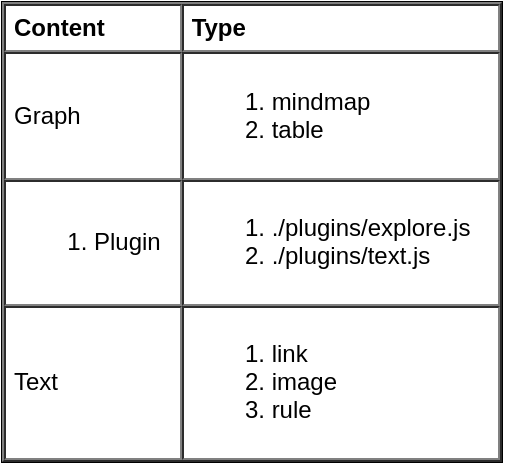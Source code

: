 <mxfile version="13.1.3" pages="5">
    <diagram id="8It3uFXG8_qd-ijJooCu" name="draw">
        <mxGraphModel dx="822" dy="480" grid="1" gridSize="10" guides="1" tooltips="1" connect="1" arrows="1" fold="1" page="1" pageScale="1" pageWidth="2339" pageHeight="3300" math="0" shadow="0">
            <root>
                <mxCell id="2YqwzUXEGQ6_o2DR0RQk-0"/>
                <mxCell id="2YqwzUXEGQ6_o2DR0RQk-1" parent="2YqwzUXEGQ6_o2DR0RQk-0"/>
                <mxCell id="c1gv78v9AIyFc636XdBO-0" value="&lt;table cellpadding=&quot;4&quot; cellspacing=&quot;0&quot; border=&quot;1&quot; style=&quot;font-size: 1em ; width: 100% ; height: 100%&quot;&gt;&lt;tbody&gt;&lt;tr&gt;&lt;th&gt;Content&lt;/th&gt;&lt;th&gt;Type&lt;/th&gt;&lt;/tr&gt;&lt;tr&gt;&lt;td&gt;Graph&lt;/td&gt;&lt;td&gt;&lt;ol&gt;&lt;li&gt;mindmap&lt;/li&gt;&lt;li&gt;table&lt;/li&gt;&lt;/ol&gt;&lt;/td&gt;&lt;/tr&gt;&lt;tr&gt;&lt;td&gt;&lt;ol&gt;&lt;li&gt;Plugin&lt;/li&gt;&lt;/ol&gt;&lt;/td&gt;&lt;td&gt;&lt;ol&gt;&lt;li&gt;&lt;span style=&quot;text-align: center&quot;&gt;./plugins/explore.js&lt;/span&gt;&lt;/li&gt;&lt;li&gt;./plugins/text.js&lt;/li&gt;&lt;/ol&gt;&lt;/td&gt;&lt;/tr&gt;&lt;tr&gt;&lt;td&gt;Text&lt;/td&gt;&lt;td&gt;&lt;ol&gt;&lt;li&gt;link&lt;/li&gt;&lt;li&gt;image&lt;/li&gt;&lt;li&gt;rule&lt;/li&gt;&lt;/ol&gt;&lt;/td&gt;&lt;/tr&gt;&lt;/tbody&gt;&lt;/table&gt; " style="verticalAlign=top;align=left;overflow=fill;fontSize=12;fontFamily=Helvetica;html=1" parent="2YqwzUXEGQ6_o2DR0RQk-1" vertex="1">
                    <mxGeometry x="15" y="15" width="250" height="230" as="geometry"/>
                </mxCell>
            </root>
        </mxGraphModel>
    </diagram>
    <diagram id="WA9nEnlLrRtTKZ29Y5Rw" name="Flowchart">
        <mxGraphModel dx="822" dy="480" grid="1" gridSize="10" guides="1" tooltips="1" connect="1" arrows="1" fold="1" page="1" pageScale="1" pageWidth="1169" pageHeight="1654" math="0" shadow="0">
            <root>
                <mxCell id="0"/>
                <mxCell id="1" parent="0"/>
                <mxCell id="6opnw4jvnDFSU7TCie2I-1" style="edgeStyle=orthogonalEdgeStyle;rounded=0;orthogonalLoop=1;jettySize=auto;html=1;exitX=0.5;exitY=1;exitDx=0;exitDy=0;entryX=0.5;entryY=0;entryDx=0;entryDy=0;fontColor=#FFFFFF;labelBackgroundColor=none;" parent="1" source="t1fYcKleMOvsjPM7njyQ-1" target="t1fYcKleMOvsjPM7njyQ-2" edge="1">
                    <mxGeometry relative="1" as="geometry"/>
                </mxCell>
                <mxCell id="t1fYcKleMOvsjPM7njyQ-1" value="general rounded rectangle&lt;br style=&quot;font-size: 12px&quot;&gt;terminator: start or end" style="rounded=1;whiteSpace=wrap;html=1;fontSize=12;arcSize=50;labelBackgroundColor=none;" parent="1" vertex="1">
                    <mxGeometry x="40" y="40" width="200" height="60" as="geometry"/>
                </mxCell>
                <mxCell id="6opnw4jvnDFSU7TCie2I-2" style="edgeStyle=orthogonalEdgeStyle;rounded=0;orthogonalLoop=1;jettySize=auto;html=1;exitX=0.5;exitY=1;exitDx=0;exitDy=0;entryX=0.5;entryY=0;entryDx=0;entryDy=0;fontColor=#FFFFFF;labelBackgroundColor=none;" parent="1" source="t1fYcKleMOvsjPM7njyQ-2" target="t1fYcKleMOvsjPM7njyQ-7" edge="1">
                    <mxGeometry relative="1" as="geometry"/>
                </mxCell>
                <mxCell id="t1fYcKleMOvsjPM7njyQ-2" value="general rectangle&lt;br&gt;process: an action or an operation" style="rounded=0;whiteSpace=wrap;html=1;fontSize=12;labelBackgroundColor=none;" parent="1" vertex="1">
                    <mxGeometry x="40" y="160" width="200" height="60" as="geometry"/>
                </mxCell>
                <mxCell id="6opnw4jvnDFSU7TCie2I-3" style="edgeStyle=orthogonalEdgeStyle;rounded=0;orthogonalLoop=1;jettySize=auto;html=1;exitX=0.5;exitY=1;exitDx=0;exitDy=0;entryX=0.5;entryY=0;entryDx=0;entryDy=0;fontColor=#FFFFFF;labelBackgroundColor=none;" parent="1" source="t1fYcKleMOvsjPM7njyQ-7" target="t1fYcKleMOvsjPM7njyQ-13" edge="1">
                    <mxGeometry relative="1" as="geometry"/>
                </mxCell>
                <mxCell id="t1fYcKleMOvsjPM7njyQ-7" value="general parallelogram&lt;br&gt;data (I/o): input to or output from" style="shape=parallelogram;perimeter=parallelogramPerimeter;whiteSpace=wrap;html=1;fontSize=12;labelBackgroundColor=none;" parent="1" vertex="1">
                    <mxGeometry x="40" y="270" width="200" height="60" as="geometry"/>
                </mxCell>
                <mxCell id="6opnw4jvnDFSU7TCie2I-4" style="edgeStyle=orthogonalEdgeStyle;rounded=0;orthogonalLoop=1;jettySize=auto;html=1;exitX=0.5;exitY=1;exitDx=0;exitDy=0;entryX=0.5;entryY=0;entryDx=0;entryDy=0;entryPerimeter=0;fontColor=#FFFFFF;labelBackgroundColor=none;" parent="1" source="t1fYcKleMOvsjPM7njyQ-13" target="t1fYcKleMOvsjPM7njyQ-40" edge="1">
                    <mxGeometry relative="1" as="geometry"/>
                </mxCell>
                <mxCell id="6opnw4jvnDFSU7TCie2I-17" style="edgeStyle=orthogonalEdgeStyle;rounded=0;orthogonalLoop=1;jettySize=auto;html=1;exitX=1;exitY=0.5;exitDx=0;exitDy=0;fontColor=#FFFFFF;labelBackgroundColor=none;" parent="1" source="t1fYcKleMOvsjPM7njyQ-13" target="t1fYcKleMOvsjPM7njyQ-37" edge="1">
                    <mxGeometry relative="1" as="geometry"/>
                </mxCell>
                <mxCell id="t1fYcKleMOvsjPM7njyQ-13" value="general diamond&lt;br&gt;decision/conditional" style="rhombus;whiteSpace=wrap;html=1;fontSize=12;labelBackgroundColor=none;" parent="1" vertex="1">
                    <mxGeometry x="40" y="400" width="200" height="80" as="geometry"/>
                </mxCell>
                <mxCell id="6opnw4jvnDFSU7TCie2I-18" style="edgeStyle=orthogonalEdgeStyle;rounded=0;orthogonalLoop=1;jettySize=auto;html=1;exitX=0.5;exitY=0;exitDx=0;exitDy=0;entryX=1;entryY=0.5;entryDx=0;entryDy=0;fontColor=#FFFFFF;labelBackgroundColor=none;" parent="1" source="t1fYcKleMOvsjPM7njyQ-37" target="t1fYcKleMOvsjPM7njyQ-2" edge="1">
                    <mxGeometry relative="1" as="geometry">
                        <mxPoint x="400" y="180" as="targetPoint"/>
                    </mxGeometry>
                </mxCell>
                <mxCell id="t1fYcKleMOvsjPM7njyQ-37" value="general document&lt;br&gt;document: represent a doc or a report in a process flow" style="shape=document;whiteSpace=wrap;html=1;boundedLbl=1;fontSize=12;labelBackgroundColor=none;" parent="1" vertex="1">
                    <mxGeometry x="310" y="270" width="180" height="60" as="geometry"/>
                </mxCell>
                <mxCell id="6opnw4jvnDFSU7TCie2I-5" style="edgeStyle=orthogonalEdgeStyle;rounded=0;orthogonalLoop=1;jettySize=auto;html=1;exitX=0.5;exitY=1;exitDx=0;exitDy=0;exitPerimeter=0;entryX=0.5;entryY=0;entryDx=0;entryDy=0;entryPerimeter=0;fontColor=#FFFFFF;labelBackgroundColor=none;" parent="1" source="t1fYcKleMOvsjPM7njyQ-40" target="t1fYcKleMOvsjPM7njyQ-45" edge="1">
                    <mxGeometry relative="1" as="geometry"/>
                </mxCell>
                <mxCell id="t1fYcKleMOvsjPM7njyQ-40" value="flowchart stored data&lt;br&gt;general data storage object within an process" style="strokeWidth=2;html=1;shape=mxgraph.flowchart.stored_data;whiteSpace=wrap;fontSize=12;labelBackgroundColor=none;" parent="1" vertex="1">
                    <mxGeometry x="40" y="520" width="200" height="60" as="geometry"/>
                </mxCell>
                <mxCell id="t1fYcKleMOvsjPM7njyQ-43" style="edgeStyle=orthogonalEdgeStyle;rounded=0;jumpStyle=arc;orthogonalLoop=1;jettySize=auto;html=1;exitX=0.5;exitY=1;exitDx=0;exitDy=0;exitPerimeter=0;fontSize=12;fontColor=#FFFFFF;labelBackgroundColor=none;" parent="1" source="t1fYcKleMOvsjPM7njyQ-40" target="t1fYcKleMOvsjPM7njyQ-40" edge="1">
                    <mxGeometry relative="1" as="geometry"/>
                </mxCell>
                <mxCell id="6opnw4jvnDFSU7TCie2I-6" style="edgeStyle=orthogonalEdgeStyle;rounded=0;orthogonalLoop=1;jettySize=auto;html=1;exitX=0.5;exitY=1;exitDx=0;exitDy=0;exitPerimeter=0;entryX=0.5;entryY=0;entryDx=0;entryDy=0;fontColor=#FFFFFF;labelBackgroundColor=none;" parent="1" source="t1fYcKleMOvsjPM7njyQ-45" target="t1fYcKleMOvsjPM7njyQ-53" edge="1">
                    <mxGeometry relative="1" as="geometry"/>
                </mxCell>
                <mxCell id="t1fYcKleMOvsjPM7njyQ-45" value="flowchart direct data&lt;br&gt;represents a hard drive" style="strokeWidth=2;html=1;shape=mxgraph.flowchart.direct_data;whiteSpace=wrap;labelBackgroundColor=none;" parent="1" vertex="1">
                    <mxGeometry x="40" y="650" width="200" height="70" as="geometry"/>
                </mxCell>
                <mxCell id="XcbO7vqb9bJJ0kghSSdQ-6" value="" style="edgeStyle=orthogonalEdgeStyle;rounded=0;orthogonalLoop=1;jettySize=auto;html=1;fontColor=#FFFFFF;labelBackgroundColor=none;" parent="1" source="t1fYcKleMOvsjPM7njyQ-53" target="XcbO7vqb9bJJ0kghSSdQ-5" edge="1">
                    <mxGeometry relative="1" as="geometry"/>
                </mxCell>
                <mxCell id="t1fYcKleMOvsjPM7njyQ-53" value="flowchart internal data&lt;br&gt;represents RAM data" style="shape=internalStorage;whiteSpace=wrap;html=1;dx=15;dy=15;rounded=1;arcSize=8;strokeWidth=2;labelBackgroundColor=none;" parent="1" vertex="1">
                    <mxGeometry x="80" y="780" width="120" height="70" as="geometry"/>
                </mxCell>
                <mxCell id="6opnw4jvnDFSU7TCie2I-12" style="edgeStyle=orthogonalEdgeStyle;rounded=0;orthogonalLoop=1;jettySize=auto;html=1;exitX=0.5;exitY=1;exitDx=0;exitDy=0;exitPerimeter=0;entryX=0.5;entryY=0.143;entryDx=0;entryDy=0;entryPerimeter=0;fontColor=#FFFFFF;labelBackgroundColor=none;" parent="1" source="t1fYcKleMOvsjPM7njyQ-55" target="t1fYcKleMOvsjPM7njyQ-57" edge="1">
                    <mxGeometry relative="1" as="geometry"/>
                </mxCell>
                <mxCell id="t1fYcKleMOvsjPM7njyQ-55" value="flowchart sequential access&lt;br&gt;represents data stored in a sequence, such as tape" style="strokeWidth=2;html=1;shape=mxgraph.flowchart.sequential_data;whiteSpace=wrap;labelBackgroundColor=none;" parent="1" vertex="1">
                    <mxGeometry x="40" y="1130" width="200" height="110" as="geometry"/>
                </mxCell>
                <mxCell id="XcbO7vqb9bJJ0kghSSdQ-3" value="" style="edgeStyle=orthogonalEdgeStyle;rounded=0;orthogonalLoop=1;jettySize=auto;html=1;fontColor=#FFFFFF;labelBackgroundColor=none;" parent="1" source="t1fYcKleMOvsjPM7njyQ-57" target="XcbO7vqb9bJJ0kghSSdQ-2" edge="1">
                    <mxGeometry relative="1" as="geometry"/>
                </mxCell>
                <mxCell id="t1fYcKleMOvsjPM7njyQ-57" value="flowchart manual input&lt;br&gt;represents input from users" style="html=1;strokeWidth=2;shape=manualInput;whiteSpace=wrap;rounded=1;size=26;arcSize=11;labelBackgroundColor=none;" parent="1" vertex="1">
                    <mxGeometry x="40" y="1310" width="200" height="70" as="geometry"/>
                </mxCell>
                <mxCell id="XcbO7vqb9bJJ0kghSSdQ-11" value="" style="edgeStyle=orthogonalEdgeStyle;rounded=0;orthogonalLoop=1;jettySize=auto;html=1;fontColor=#FFFFFF;labelBackgroundColor=none;" parent="1" source="t1fYcKleMOvsjPM7njyQ-63" target="XcbO7vqb9bJJ0kghSSdQ-9" edge="1">
                    <mxGeometry relative="1" as="geometry"/>
                </mxCell>
                <mxCell id="t1fYcKleMOvsjPM7njyQ-63" value="flowchart predefined process&lt;br&gt;represents subprocess already drawn" style="verticalLabelPosition=middle;verticalAlign=middle;html=1;shape=process;whiteSpace=wrap;rounded=1;size=0.14;arcSize=6;strokeWidth=2;horizontal=1;labelPosition=center;align=center;labelBackgroundColor=none;" parent="1" vertex="1">
                    <mxGeometry x="40" y="1570" width="200" height="60" as="geometry"/>
                </mxCell>
                <mxCell id="t1fYcKleMOvsjPM7njyQ-69" value="flowchart terminator&lt;br&gt;represents starting or ending" style="strokeWidth=2;html=1;shape=mxgraph.flowchart.terminator;whiteSpace=wrap;labelBackgroundColor=none;" parent="1" vertex="1">
                    <mxGeometry x="40" y="1850" width="200" height="60" as="geometry"/>
                </mxCell>
                <mxCell id="XcbO7vqb9bJJ0kghSSdQ-4" value="" style="edgeStyle=orthogonalEdgeStyle;rounded=0;orthogonalLoop=1;jettySize=auto;html=1;fontColor=#FFFFFF;labelBackgroundColor=none;" parent="1" source="XcbO7vqb9bJJ0kghSSdQ-2" target="t1fYcKleMOvsjPM7njyQ-63" edge="1">
                    <mxGeometry relative="1" as="geometry"/>
                </mxCell>
                <mxCell id="XcbO7vqb9bJJ0kghSSdQ-2" value="flowchart display&lt;br&gt;represents information displayed" style="strokeWidth=2;html=1;shape=mxgraph.flowchart.display;whiteSpace=wrap;rounded=0;shadow=0;glass=0;comic=0;labelBackgroundColor=none;" parent="1" vertex="1">
                    <mxGeometry x="40" y="1450" width="200" height="60" as="geometry"/>
                </mxCell>
                <mxCell id="XcbO7vqb9bJJ0kghSSdQ-7" value="" style="edgeStyle=orthogonalEdgeStyle;rounded=0;orthogonalLoop=1;jettySize=auto;html=1;fontColor=#FFFFFF;labelBackgroundColor=none;" parent="1" source="XcbO7vqb9bJJ0kghSSdQ-5" target="t1fYcKleMOvsjPM7njyQ-55" edge="1">
                    <mxGeometry relative="1" as="geometry"/>
                </mxCell>
                <mxCell id="XcbO7vqb9bJJ0kghSSdQ-5" value="flowchart database" style="strokeWidth=2;html=1;shape=mxgraph.flowchart.database;whiteSpace=wrap;rounded=0;shadow=0;glass=0;comic=0;labelBackgroundColor=none;" parent="1" vertex="1">
                    <mxGeometry x="80" y="920" width="120" height="140" as="geometry"/>
                </mxCell>
                <mxCell id="XcbO7vqb9bJJ0kghSSdQ-12" value="" style="edgeStyle=orthogonalEdgeStyle;rounded=0;orthogonalLoop=1;jettySize=auto;html=1;fontColor=#FFFFFF;labelBackgroundColor=none;" parent="1" source="XcbO7vqb9bJJ0kghSSdQ-9" target="t1fYcKleMOvsjPM7njyQ-69" edge="1">
                    <mxGeometry relative="1" as="geometry"/>
                </mxCell>
                <mxCell id="XcbO7vqb9bJJ0kghSSdQ-9" value="flowchart manual operation&lt;br&gt;represents steps done manually" style="verticalLabelPosition=middle;verticalAlign=middle;html=1;shape=trapezoid;perimeter=trapezoidPerimeter;whiteSpace=wrap;size=0.23;arcSize=10;flipV=1;rounded=0;shadow=0;glass=0;comic=0;labelPosition=center;align=center;labelBackgroundColor=none;" parent="1" vertex="1">
                    <mxGeometry x="40" y="1710" width="200" height="60" as="geometry"/>
                </mxCell>
            </root>
        </mxGraphModel>
    </diagram>
    <diagram id="b8LEq6iYALmTpYq4ptu3" name="DFD">
        <mxGraphModel dx="822" dy="480" grid="1" gridSize="10" guides="1" tooltips="1" connect="1" arrows="1" fold="1" page="1" pageScale="1" pageWidth="2339" pageHeight="3300" background="none" math="0" shadow="0">
            <root>
                <mxCell id="0SXu1IqWU0nzYwYXobOZ-0"/>
                <mxCell id="0SXu1IqWU0nzYwYXobOZ-1" parent="0SXu1IqWU0nzYwYXobOZ-0"/>
                <mxCell id="0SXu1IqWU0nzYwYXobOZ-2" value="&lt;span style=&quot;font-weight: normal&quot;&gt;DFD symbols&lt;/span&gt;" style="swimlane;html=1;childLayout=stackLayout;resizeParent=1;resizeParentMax=0;startSize=20;rounded=1;shadow=0;glass=0;comic=0;labelBackgroundColor=none;align=center;" parent="0SXu1IqWU0nzYwYXobOZ-1" vertex="1">
                    <mxGeometry x="15" y="15" width="440" height="520" as="geometry"/>
                </mxCell>
                <mxCell id="0SXu1IqWU0nzYwYXobOZ-3" value="&lt;span style=&quot;font-weight: normal&quot;&gt;Yourdon and Coad&lt;/span&gt;" style="swimlane;html=1;startSize=20;align=center;labelBackgroundColor=none;" parent="0SXu1IqWU0nzYwYXobOZ-2" vertex="1">
                    <mxGeometry y="20" width="220" height="500" as="geometry">
                        <mxRectangle y="20" width="30" height="460" as="alternateBounds"/>
                    </mxGeometry>
                </mxCell>
                <mxCell id="0SXu1IqWU0nzYwYXobOZ-7" value="external entity" style="html=1;dashed=0;whitespace=wrap;rounded=1;shadow=0;glass=0;comic=0;labelBackgroundColor=none;align=center;" parent="0SXu1IqWU0nzYwYXobOZ-3" vertex="1">
                    <mxGeometry x="60" y="60" width="100" height="50" as="geometry"/>
                </mxCell>
                <mxCell id="0SXu1IqWU0nzYwYXobOZ-9" value="process" style="shape=ellipse;html=1;dashed=0;whitespace=wrap;aspect=fixed;perimeter=ellipsePerimeter;rounded=1;shadow=0;glass=0;comic=0;labelBackgroundColor=none;align=center;" parent="0SXu1IqWU0nzYwYXobOZ-3" vertex="1">
                    <mxGeometry x="60" y="160" width="100" height="100" as="geometry"/>
                </mxCell>
                <mxCell id="0SXu1IqWU0nzYwYXobOZ-11" value="data store" style="html=1;dashed=0;whitespace=wrap;shape=partialRectangle;right=0;rounded=1;shadow=0;glass=0;comic=0;labelBackgroundColor=none;align=center;" parent="0SXu1IqWU0nzYwYXobOZ-3" vertex="1">
                    <mxGeometry x="60" y="320" width="100" height="30" as="geometry"/>
                </mxCell>
                <mxCell id="0SXu1IqWU0nzYwYXobOZ-13" value="" style="endArrow=classic;html=1;strokeWidth=1;fontColor=#000000;labelBackgroundColor=none;" parent="0SXu1IqWU0nzYwYXobOZ-3" edge="1">
                    <mxGeometry width="50" height="50" relative="1" as="geometry">
                        <mxPoint x="60" y="410" as="sourcePoint"/>
                        <mxPoint x="150" y="410" as="targetPoint"/>
                    </mxGeometry>
                </mxCell>
                <mxCell id="0SXu1IqWU0nzYwYXobOZ-16" value="data flow" style="text;html=1;align=center;verticalAlign=middle;resizable=0;points=[];autosize=1;labelBackgroundColor=none;" parent="0SXu1IqWU0nzYwYXobOZ-3" vertex="1">
                    <mxGeometry x="80" y="390" width="60" height="20" as="geometry"/>
                </mxCell>
                <mxCell id="UyKNDZANO31MctRCtnSL-0" value="data flow" style="text;html=1;align=center;verticalAlign=middle;resizable=0;points=[];autosize=1;labelBackgroundColor=none;" parent="0SXu1IqWU0nzYwYXobOZ-3" vertex="1">
                    <mxGeometry x="80" y="390" width="60" height="20" as="geometry"/>
                </mxCell>
                <mxCell id="0SXu1IqWU0nzYwYXobOZ-4" value="Gane and Saarson" style="swimlane;html=1;startSize=20;rounded=1;fontStyle=0;labelBackgroundColor=none;" parent="0SXu1IqWU0nzYwYXobOZ-2" vertex="1">
                    <mxGeometry x="220" y="20" width="220" height="500" as="geometry">
                        <mxRectangle x="30" y="20" width="30" height="460" as="alternateBounds"/>
                    </mxGeometry>
                </mxCell>
                <mxCell id="0SXu1IqWU0nzYwYXobOZ-8" value="external entity" style="html=1;dashed=0;whitespace=wrap;rounded=1;shadow=0;glass=0;comic=0;labelBackgroundColor=none;align=center;" parent="0SXu1IqWU0nzYwYXobOZ-4" vertex="1">
                    <mxGeometry x="60" y="60" width="100" height="50" as="geometry"/>
                </mxCell>
                <mxCell id="0SXu1IqWU0nzYwYXobOZ-10" value="level&#10;&#10;process" style="swimlane;fontStyle=0;childLayout=stackLayout;horizontal=1;startSize=30;horizontalStack=0;resizeParent=1;resizeParentMax=0;resizeLast=0;collapsible=0;marginBottom=0;swimlaneFillColor=none;rounded=1;shadow=0;glass=0;comic=0;labelBackgroundColor=none;align=center;html=0;labelPosition=center;verticalLabelPosition=middle;verticalAlign=top;fillColor=none;strokeColor=#FFFFFF;" parent="0SXu1IqWU0nzYwYXobOZ-4" vertex="1">
                    <mxGeometry x="60" y="170" width="110" height="60" as="geometry"/>
                </mxCell>
                <mxCell id="0SXu1IqWU0nzYwYXobOZ-12" value="id&amp;nbsp; &amp;nbsp; &amp;nbsp; &amp;nbsp; &amp;nbsp;data store" style="html=1;dashed=0;whitespace=wrap;shape=mxgraph.dfd.dataStoreID;align=left;spacingLeft=3;points=[[0,0],[0.5,0],[1,0],[0,0.5],[1,0.5],[0,1],[0.5,1],[1,1]];rounded=1;shadow=0;glass=0;comic=0;labelBackgroundColor=none;" parent="0SXu1IqWU0nzYwYXobOZ-4" vertex="1">
                    <mxGeometry x="60" y="320" width="100" height="30" as="geometry"/>
                </mxCell>
                <mxCell id="0SXu1IqWU0nzYwYXobOZ-14" value="" style="endArrow=classic;html=1;strokeWidth=1;fontColor=#000000;labelBackgroundColor=none;" parent="0SXu1IqWU0nzYwYXobOZ-4" edge="1">
                    <mxGeometry width="50" height="50" relative="1" as="geometry">
                        <mxPoint x="65" y="410" as="sourcePoint"/>
                        <mxPoint x="155" y="410" as="targetPoint"/>
                    </mxGeometry>
                </mxCell>
                <mxCell id="0SXu1IqWU0nzYwYXobOZ-18" value="data flow" style="text;html=1;align=center;verticalAlign=middle;resizable=0;points=[];autosize=1;labelBackgroundColor=none;" parent="0SXu1IqWU0nzYwYXobOZ-4" vertex="1">
                    <mxGeometry x="80" y="390" width="60" height="20" as="geometry"/>
                </mxCell>
            </root>
        </mxGraphModel>
    </diagram>
    <diagram id="4YDl_8AQS7CFEggOsk8C" name="BPMN">
        <mxGraphModel dx="1649" dy="480" grid="1" gridSize="10" guides="1" tooltips="1" connect="1" arrows="1" fold="1" page="1" pageScale="1" pageWidth="827" pageHeight="1169" math="0" shadow="0">
            <root>
                <mxCell id="K6OYYqdD8ATvIEd_lg5Y-0"/>
                <mxCell id="K6OYYqdD8ATvIEd_lg5Y-1" parent="K6OYYqdD8ATvIEd_lg5Y-0"/>
                <mxCell id="a2iJeDu8ZyZ31uw2YpDt-31" value="" style="group;strokeColor=none;strokeWidth=1;perimeterSpacing=0;rounded=0;collapsible=0;spacingTop=0;spacingLeft=4;fillColor=none;container=0;" parent="K6OYYqdD8ATvIEd_lg5Y-1" vertex="1" connectable="0">
                    <mxGeometry x="100" y="30" width="401" height="354" as="geometry">
                        <mxRectangle x="54" y="44" width="50" height="40" as="alternateBounds"/>
                    </mxGeometry>
                </mxCell>
                <mxCell id="a2iJeDu8ZyZ31uw2YpDt-80" value="BPMN" style="swimlane;html=1;childLayout=stackLayout;resizeParent=1;resizeParentMax=0;horizontal=1;startSize=20;horizontalStack=0;rounded=0;strokeWidth=1;align=right;fontStyle=0;collapsible=0;labelPosition=left;verticalLabelPosition=middle;verticalAlign=middle;fillColor=#ffffff;" parent="K6OYYqdD8ATvIEd_lg5Y-1" vertex="1">
                    <mxGeometry x="15" y="15" width="570" height="670" as="geometry"/>
                </mxCell>
                <mxCell id="a2iJeDu8ZyZ31uw2YpDt-81" value="&lt;div style=&quot;text-align: justify&quot;&gt;events&lt;/div&gt;" style="swimlane;html=1;startSize=20;horizontal=0;labelPosition=center;verticalLabelPosition=middle;align=center;verticalAlign=middle;fontStyle=0;collapsible=0;swimlaneLine=1;strokeColor=#000000;" parent="a2iJeDu8ZyZ31uw2YpDt-80" vertex="1">
                    <mxGeometry y="20" width="570" height="90" as="geometry"/>
                </mxCell>
                <mxCell id="a2iJeDu8ZyZ31uw2YpDt-82" value="start" style="shape=mxgraph.bpmn.shape;html=1;verticalLabelPosition=bottom;labelBackgroundColor=none;verticalAlign=top;align=center;perimeter=ellipsePerimeter;outlineConnect=0;outline=standard;symbol=general;labelPosition=center;spacingLeft=0;" parent="a2iJeDu8ZyZ31uw2YpDt-81" vertex="1">
                    <mxGeometry x="40" y="20" width="50" height="50" as="geometry"/>
                </mxCell>
                <mxCell id="a2iJeDu8ZyZ31uw2YpDt-83" value="end" style="shape=mxgraph.bpmn.shape;html=1;verticalLabelPosition=bottom;labelBackgroundColor=none;verticalAlign=top;align=center;perimeter=ellipsePerimeter;outlineConnect=0;outline=end;symbol=general;labelPosition=center;spacingLeft=0;" parent="a2iJeDu8ZyZ31uw2YpDt-81" vertex="1">
                    <mxGeometry x="278" y="20" width="50" height="50" as="geometry"/>
                </mxCell>
                <mxCell id="a2iJeDu8ZyZ31uw2YpDt-84" value="intermediate" style="shape=mxgraph.bpmn.shape;html=1;verticalLabelPosition=bottom;labelBackgroundColor=none;verticalAlign=top;align=center;perimeter=ellipsePerimeter;outlineConnect=0;outline=throwing;symbol=general;labelPosition=center;spacingLeft=0;" parent="a2iJeDu8ZyZ31uw2YpDt-81" vertex="1">
                    <mxGeometry x="160" y="20" width="50" height="50" as="geometry"/>
                </mxCell>
                <mxCell id="a2iJeDu8ZyZ31uw2YpDt-85" value="activities" style="swimlane;html=1;startSize=20;horizontal=0;fontStyle=0;collapsible=0;" parent="a2iJeDu8ZyZ31uw2YpDt-80" vertex="1">
                    <mxGeometry y="110" width="570" height="110" as="geometry"/>
                </mxCell>
                <mxCell id="E5CgbUWFhswzzXsZIfZ_-0" value="Sub-Process" style="html=1;whiteSpace=wrap;rounded=1;dropTarget=0;align=center;labelPosition=center;verticalLabelPosition=bottom;verticalAlign=top;" parent="a2iJeDu8ZyZ31uw2YpDt-85" vertex="1">
                    <mxGeometry x="164" y="30" width="80" height="50" as="geometry"/>
                </mxCell>
                <mxCell id="E5CgbUWFhswzzXsZIfZ_-1" value="" style="html=1;shape=plus;outlineConnect=0;" parent="E5CgbUWFhswzzXsZIfZ_-0" vertex="1">
                    <mxGeometry x="0.5" y="1" width="14" height="14" relative="1" as="geometry">
                        <mxPoint x="-7" y="-14" as="offset"/>
                    </mxGeometry>
                </mxCell>
                <mxCell id="a2iJeDu8ZyZ31uw2YpDt-86" value="task" style="shape=ext;rounded=1;html=1;whiteSpace=wrap;align=center;labelPosition=center;verticalLabelPosition=bottom;verticalAlign=top;spacingLeft=0;" parent="a2iJeDu8ZyZ31uw2YpDt-85" vertex="1">
                    <mxGeometry x="37.5" y="30" width="75" height="50" as="geometry"/>
                </mxCell>
                <mxCell id="a2iJeDu8ZyZ31uw2YpDt-87" value="gateway" style="swimlane;html=1;startSize=20;horizontal=0;fontStyle=0;collapsible=0;" parent="a2iJeDu8ZyZ31uw2YpDt-80" vertex="1">
                    <mxGeometry y="220" width="570" height="120" as="geometry"/>
                </mxCell>
                <mxCell id="F0RLklyAbE4DoCmIOT03-0" value="link catching&lt;br&gt;jump to" style="shape=mxgraph.bpmn.shape;html=1;verticalLabelPosition=bottom;labelBackgroundColor=none;verticalAlign=top;align=center;perimeter=ellipsePerimeter;outlineConnect=0;outline=catching;symbol=link;rounded=1;fillColor=none;" parent="a2iJeDu8ZyZ31uw2YpDt-87" vertex="1">
                    <mxGeometry x="470" y="30" width="50" height="50" as="geometry"/>
                </mxCell>
                <mxCell id="a2iJeDu8ZyZ31uw2YpDt-88" value="&lt;font color=&quot;#ffffff&quot; style=&quot;&quot;&gt;exclusive&lt;/font&gt;" style="shape=mxgraph.bpmn.shape;html=1;verticalLabelPosition=bottom;labelBackgroundColor=none;verticalAlign=top;align=center;perimeter=rhombusPerimeter;background=gateway;outlineConnect=0;outline=none;symbol=exclusiveGw;spacingLeft=0;fillColor=none;" parent="a2iJeDu8ZyZ31uw2YpDt-87" vertex="1">
                    <mxGeometry x="50" y="30" width="50" height="50" as="geometry"/>
                </mxCell>
                <mxCell id="a2iJeDu8ZyZ31uw2YpDt-89" value="&lt;span style=&quot;&quot;&gt;parallel&lt;/span&gt;" style="shape=mxgraph.bpmn.shape;html=1;verticalLabelPosition=bottom;labelBackgroundColor=none;verticalAlign=top;align=center;perimeter=rhombusPerimeter;background=gateway;outlineConnect=0;outline=none;symbol=parallelGw;spacingLeft=0;" parent="a2iJeDu8ZyZ31uw2YpDt-87" vertex="1">
                    <mxGeometry x="170" y="30" width="50" height="50" as="geometry"/>
                </mxCell>
                <mxCell id="LmZAyWVDy1wjdzMC1RJE-0" value="event" style="shape=mxgraph.bpmn.shape;html=1;verticalLabelPosition=bottom;labelBackgroundColor=none;verticalAlign=top;align=center;perimeter=rhombusPerimeter;background=gateway;outlineConnect=0;outline=boundInt;symbol=multiple;rounded=1;shadow=0;glass=0;comic=0;strokeColor=#FFFFFF;strokeWidth=1;fillColor=none;gradientColor=none;fontColor=#000000;" parent="a2iJeDu8ZyZ31uw2YpDt-87" vertex="1">
                    <mxGeometry x="380" y="30" width="50" height="50" as="geometry"/>
                </mxCell>
                <mxCell id="LmZAyWVDy1wjdzMC1RJE-1" value="inclusive" style="shape=mxgraph.bpmn.shape;html=1;verticalLabelPosition=bottom;labelBackgroundColor=none;verticalAlign=top;align=center;perimeter=rhombusPerimeter;background=gateway;outlineConnect=0;outline=end;symbol=general;rounded=1;shadow=0;glass=0;comic=0;strokeColor=#FFFFFF;strokeWidth=1;fillColor=none;gradientColor=none;fontColor=#000000;" parent="a2iJeDu8ZyZ31uw2YpDt-87" vertex="1">
                    <mxGeometry x="290" y="30" width="50" height="50" as="geometry"/>
                </mxCell>
                <mxCell id="a2iJeDu8ZyZ31uw2YpDt-90" value="flow" style="swimlane;html=1;startSize=20;horizontal=0;fontStyle=0;collapsible=0;" parent="a2iJeDu8ZyZ31uw2YpDt-80" vertex="1">
                    <mxGeometry y="340" width="570" height="110" as="geometry"/>
                </mxCell>
                <mxCell id="a2iJeDu8ZyZ31uw2YpDt-91" value="" style="endArrow=block;endFill=1;endSize=6;html=1;spacingLeft=0;" parent="a2iJeDu8ZyZ31uw2YpDt-90" edge="1">
                    <mxGeometry width="100" relative="1" as="geometry">
                        <mxPoint x="40" y="64.25" as="sourcePoint"/>
                        <mxPoint x="140" y="64.25" as="targetPoint"/>
                    </mxGeometry>
                </mxCell>
                <mxCell id="a2iJeDu8ZyZ31uw2YpDt-92" value="sequence flow" style="text;html=1;align=center;verticalAlign=middle;resizable=0;points=[];autosize=1;spacingLeft=0;" parent="a2iJeDu8ZyZ31uw2YpDt-90" vertex="1">
                    <mxGeometry x="45" y="44.75" width="90" height="20" as="geometry"/>
                </mxCell>
                <mxCell id="a2iJeDu8ZyZ31uw2YpDt-93" value="" style="group;spacingLeft=0;" parent="a2iJeDu8ZyZ31uw2YpDt-90" vertex="1" connectable="0">
                    <mxGeometry x="165" y="44.75" width="105" height="20" as="geometry"/>
                </mxCell>
                <mxCell id="a2iJeDu8ZyZ31uw2YpDt-94" value="" style="startArrow=oval;startFill=0;startSize=7;endArrow=block;endFill=0;endSize=10;dashed=1;html=1;spacingLeft=0;" parent="a2iJeDu8ZyZ31uw2YpDt-93" edge="1">
                    <mxGeometry width="100" relative="1" as="geometry">
                        <mxPoint x="5" y="19" as="sourcePoint"/>
                        <mxPoint x="105" y="19" as="targetPoint"/>
                    </mxGeometry>
                </mxCell>
                <mxCell id="a2iJeDu8ZyZ31uw2YpDt-95" value="message flow" style="text;html=1;align=center;verticalAlign=middle;resizable=0;points=[];autosize=1;spacingLeft=0;" parent="a2iJeDu8ZyZ31uw2YpDt-93" vertex="1">
                    <mxGeometry width="90" height="20" as="geometry"/>
                </mxCell>
                <mxCell id="NtHi-PNT-zYLvqrIQnqI-0" value="" style="endArrow=none;endFill=0;endSize=6;html=1;dashed=1;" parent="a2iJeDu8ZyZ31uw2YpDt-90" edge="1">
                    <mxGeometry width="100" relative="1" as="geometry">
                        <mxPoint x="290" y="64.75" as="sourcePoint"/>
                        <mxPoint x="390" y="64.75" as="targetPoint"/>
                    </mxGeometry>
                </mxCell>
                <mxCell id="NtHi-PNT-zYLvqrIQnqI-2" value="association" style="text;html=1;align=center;verticalAlign=middle;resizable=0;points=[];autosize=1;" parent="a2iJeDu8ZyZ31uw2YpDt-90" vertex="1">
                    <mxGeometry x="290" y="44.75" width="80" height="20" as="geometry"/>
                </mxCell>
                <mxCell id="LmZAyWVDy1wjdzMC1RJE-4" value="data" style="swimlane;html=1;startSize=20;horizontal=0;fontStyle=0;collapsible=0;" parent="a2iJeDu8ZyZ31uw2YpDt-80" vertex="1">
                    <mxGeometry y="450" width="570" height="110" as="geometry"/>
                </mxCell>
                <mxCell id="LmZAyWVDy1wjdzMC1RJE-12" value="data object" style="shape=note;whiteSpace=wrap;size=16;html=1;rounded=1;shadow=0;glass=0;comic=0;strokeWidth=1;align=center;labelBackgroundColor=none;" parent="LmZAyWVDy1wjdzMC1RJE-4" vertex="1">
                    <mxGeometry x="50" y="25" width="40" height="60" as="geometry"/>
                </mxCell>
                <mxCell id="LmZAyWVDy1wjdzMC1RJE-15" value="data store" style="shape=datastore;whiteSpace=wrap;html=1;rounded=1;shadow=0;glass=0;comic=0;strokeWidth=1;align=center;" parent="LmZAyWVDy1wjdzMC1RJE-4" vertex="1">
                    <mxGeometry x="170" y="25" width="60" height="60" as="geometry"/>
                </mxCell>
                <mxCell id="LmZAyWVDy1wjdzMC1RJE-17" value="link" style="swimlane;html=1;startSize=20;horizontal=0;fontStyle=0;collapsible=0;" parent="a2iJeDu8ZyZ31uw2YpDt-80" vertex="1">
                    <mxGeometry y="560" width="570" height="110" as="geometry"/>
                </mxCell>
                <UserObject label="BPMN 2.0 Symbol Reference" link="https://camunda.com/bpmn/reference/" id="LmZAyWVDy1wjdzMC1RJE-20">
                    <mxCell style="text;html=1;align=left;verticalAlign=bottom;resizable=0;points=[];autosize=1;" parent="LmZAyWVDy1wjdzMC1RJE-17" vertex="1">
                        <mxGeometry x="30" y="10" width="170" height="20" as="geometry"/>
                    </mxCell>
                </UserObject>
                <UserObject label="BPMN quick start" link="https://www.process.st/bpmn-tutorial/" id="LmZAyWVDy1wjdzMC1RJE-21">
                    <mxCell style="text;html=1;align=left;verticalAlign=bottom;resizable=0;points=[];autosize=1;" parent="LmZAyWVDy1wjdzMC1RJE-17" vertex="1">
                        <mxGeometry x="30" y="30" width="110" height="20" as="geometry"/>
                    </mxCell>
                </UserObject>
                <UserObject label="BPMN tutorial" link="https://www.visual-paradigm.com/tutorials/how-to-use-data-object-in-bpd.jsp#" id="vqLvii-mWUcqpEUlyQbk-0">
                    <mxCell style="text;html=1;align=left;verticalAlign=middle;resizable=0;points=[];autosize=1;" parent="LmZAyWVDy1wjdzMC1RJE-17" vertex="1">
                        <mxGeometry x="30" y="50" width="90" height="20" as="geometry"/>
                    </mxCell>
                </UserObject>
                <mxCell id="dUZ_4Rpok2xqBfVeD7GQ-0" value="" style="edgeStyle=orthogonalEdgeStyle;rounded=0;orthogonalLoop=1;jettySize=auto;html=1;labelBackgroundColor=none;fontColor=#FFFFFF;exitX=0.5;exitY=1;exitDx=0;exitDy=0;" parent="a2iJeDu8ZyZ31uw2YpDt-80" source="a2iJeDu8ZyZ31uw2YpDt-82" target="a2iJeDu8ZyZ31uw2YpDt-86" edge="1">
                    <mxGeometry relative="1" as="geometry">
                        <mxPoint x="75" y="120" as="sourcePoint"/>
                    </mxGeometry>
                </mxCell>
            </root>
        </mxGraphModel>
    </diagram>
    <diagram id="Qrs8Yb9Irhe_dAK9o0w2" name="Relations">
        <mxGraphModel dx="822" dy="480" grid="1" gridSize="10" guides="1" tooltips="1" connect="1" arrows="1" fold="1" page="1" pageScale="1" pageWidth="827" pageHeight="1169" math="0" shadow="0">
            <root>
                <mxCell id="IVTYH1bf-SlGI8UJrFVD-0"/>
                <mxCell id="IVTYH1bf-SlGI8UJrFVD-1" parent="IVTYH1bf-SlGI8UJrFVD-0"/>
                <mxCell id="IVTYH1bf-SlGI8UJrFVD-2" value="" style="group" parent="IVTYH1bf-SlGI8UJrFVD-1" vertex="1" connectable="0">
                    <mxGeometry x="15" y="65" width="380" height="230" as="geometry"/>
                </mxCell>
                <mxCell id="IVTYH1bf-SlGI8UJrFVD-3" value="" style="ellipse;whiteSpace=wrap;html=1;" parent="IVTYH1bf-SlGI8UJrFVD-2" vertex="1">
                    <mxGeometry width="380" height="230" as="geometry"/>
                </mxCell>
                <mxCell id="IVTYH1bf-SlGI8UJrFVD-4" value="" style="ellipse;whiteSpace=wrap;html=1;" parent="IVTYH1bf-SlGI8UJrFVD-2" vertex="1">
                    <mxGeometry x="90" y="75" width="270" height="130" as="geometry"/>
                </mxCell>
                <mxCell id="IVTYH1bf-SlGI8UJrFVD-5" value="" style="ellipse;whiteSpace=wrap;html=1;" parent="IVTYH1bf-SlGI8UJrFVD-2" vertex="1">
                    <mxGeometry x="190" y="120" width="140" height="65" as="geometry"/>
                </mxCell>
                <mxCell id="IVTYH1bf-SlGI8UJrFVD-6" value="Artificial &lt;br&gt;intelligence" style="text;html=1;align=center;verticalAlign=middle;resizable=0;points=[];autosize=1;" parent="IVTYH1bf-SlGI8UJrFVD-2" vertex="1">
                    <mxGeometry x="80" y="35" width="80" height="30" as="geometry"/>
                </mxCell>
                <mxCell id="IVTYH1bf-SlGI8UJrFVD-7" value="Maching&lt;br&gt;learning" style="text;html=1;align=center;verticalAlign=middle;resizable=0;points=[];autosize=1;" parent="IVTYH1bf-SlGI8UJrFVD-2" vertex="1">
                    <mxGeometry x="150" y="90" width="60" height="30" as="geometry"/>
                </mxCell>
                <mxCell id="IVTYH1bf-SlGI8UJrFVD-8" value="Deep&lt;br&gt;learning" style="text;html=1;align=center;verticalAlign=middle;resizable=0;points=[];autosize=1;" parent="IVTYH1bf-SlGI8UJrFVD-2" vertex="1">
                    <mxGeometry x="230" y="137.5" width="60" height="30" as="geometry"/>
                </mxCell>
                <mxCell id="IVTYH1bf-SlGI8UJrFVD-9" value="inclusive" style="text;html=1;align=center;verticalAlign=middle;resizable=0;points=[];autosize=1;fillColor=#ed4040;fontColor=#FFFFFF;" parent="IVTYH1bf-SlGI8UJrFVD-1" vertex="1">
                    <mxGeometry x="175" y="15" width="60" height="20" as="geometry"/>
                </mxCell>
                <mxCell id="IVTYH1bf-SlGI8UJrFVD-10" value="Input/Output" style="text;html=1;align=center;verticalAlign=middle;resizable=0;points=[];autosize=1;fillColor=#ED4040;fontColor=#FFFFFF;" parent="IVTYH1bf-SlGI8UJrFVD-1" vertex="1">
                    <mxGeometry x="600" y="15" width="80" height="20" as="geometry"/>
                </mxCell>
                <mxCell id="IVTYH1bf-SlGI8UJrFVD-11" value="" style="group" parent="IVTYH1bf-SlGI8UJrFVD-1" vertex="1" connectable="0">
                    <mxGeometry x="490" y="65" width="312" height="140" as="geometry"/>
                </mxCell>
                <mxCell id="IVTYH1bf-SlGI8UJrFVD-12" value="" style="group" parent="IVTYH1bf-SlGI8UJrFVD-11" vertex="1" connectable="0">
                    <mxGeometry width="312" height="60" as="geometry"/>
                </mxCell>
                <mxCell id="IVTYH1bf-SlGI8UJrFVD-13" value="Answers" style="text;html=1;align=left;verticalAlign=middle;resizable=0;points=[];autosize=1;" parent="IVTYH1bf-SlGI8UJrFVD-12" vertex="1">
                    <mxGeometry x="252" y="20" width="60" height="20" as="geometry"/>
                </mxCell>
                <mxCell id="IVTYH1bf-SlGI8UJrFVD-14" value="" style="group" parent="IVTYH1bf-SlGI8UJrFVD-12" vertex="1" connectable="0">
                    <mxGeometry width="248" height="60" as="geometry"/>
                </mxCell>
                <mxCell id="IVTYH1bf-SlGI8UJrFVD-15" value="Rules" style="text;html=1;align=right;verticalAlign=middle;resizable=0;points=[];autosize=1;" parent="IVTYH1bf-SlGI8UJrFVD-14" vertex="1">
                    <mxGeometry y="5" width="50" height="20" as="geometry"/>
                </mxCell>
                <mxCell id="IVTYH1bf-SlGI8UJrFVD-16" value="Data" style="text;html=1;align=right;verticalAlign=middle;resizable=0;points=[];autosize=1;" parent="IVTYH1bf-SlGI8UJrFVD-14" vertex="1">
                    <mxGeometry x="10" y="35" width="40" height="20" as="geometry"/>
                </mxCell>
                <mxCell id="IVTYH1bf-SlGI8UJrFVD-17" style="edgeStyle=orthogonalEdgeStyle;rounded=0;orthogonalLoop=1;jettySize=auto;html=1;" parent="IVTYH1bf-SlGI8UJrFVD-14" source="IVTYH1bf-SlGI8UJrFVD-18" edge="1">
                    <mxGeometry relative="1" as="geometry">
                        <mxPoint x="248" y="30" as="targetPoint"/>
                    </mxGeometry>
                </mxCell>
                <mxCell id="IVTYH1bf-SlGI8UJrFVD-18" value="Classical&lt;br&gt;programming" style="rounded=0;whiteSpace=wrap;html=1;" parent="IVTYH1bf-SlGI8UJrFVD-14" vertex="1">
                    <mxGeometry x="88" width="120" height="60" as="geometry"/>
                </mxCell>
                <mxCell id="IVTYH1bf-SlGI8UJrFVD-19" style="edgeStyle=orthogonalEdgeStyle;rounded=0;orthogonalLoop=1;jettySize=auto;html=1;entryX=0;entryY=0.25;entryDx=0;entryDy=0;" parent="IVTYH1bf-SlGI8UJrFVD-14" source="IVTYH1bf-SlGI8UJrFVD-15" target="IVTYH1bf-SlGI8UJrFVD-18" edge="1">
                    <mxGeometry relative="1" as="geometry"/>
                </mxCell>
                <mxCell id="IVTYH1bf-SlGI8UJrFVD-20" style="edgeStyle=orthogonalEdgeStyle;rounded=0;orthogonalLoop=1;jettySize=auto;html=1;entryX=0;entryY=0.75;entryDx=0;entryDy=0;" parent="IVTYH1bf-SlGI8UJrFVD-14" source="IVTYH1bf-SlGI8UJrFVD-16" target="IVTYH1bf-SlGI8UJrFVD-18" edge="1">
                    <mxGeometry relative="1" as="geometry"/>
                </mxCell>
                <mxCell id="IVTYH1bf-SlGI8UJrFVD-21" value="" style="group" parent="IVTYH1bf-SlGI8UJrFVD-11" vertex="1" connectable="0">
                    <mxGeometry y="80" width="312" height="60" as="geometry"/>
                </mxCell>
                <mxCell id="IVTYH1bf-SlGI8UJrFVD-22" value="Rules" style="text;html=1;align=left;verticalAlign=middle;resizable=0;points=[];autosize=1;" parent="IVTYH1bf-SlGI8UJrFVD-21" vertex="1">
                    <mxGeometry x="252" y="20" width="50" height="20" as="geometry"/>
                </mxCell>
                <mxCell id="IVTYH1bf-SlGI8UJrFVD-23" value="" style="group" parent="IVTYH1bf-SlGI8UJrFVD-21" vertex="1" connectable="0">
                    <mxGeometry width="248" height="60" as="geometry"/>
                </mxCell>
                <mxCell id="IVTYH1bf-SlGI8UJrFVD-24" value="Data" style="text;html=1;align=right;verticalAlign=middle;resizable=0;points=[];autosize=1;" parent="IVTYH1bf-SlGI8UJrFVD-23" vertex="1">
                    <mxGeometry x="10" y="5" width="40" height="20" as="geometry"/>
                </mxCell>
                <mxCell id="IVTYH1bf-SlGI8UJrFVD-25" value="Answers" style="text;html=1;align=right;verticalAlign=middle;resizable=0;points=[];autosize=1;" parent="IVTYH1bf-SlGI8UJrFVD-23" vertex="1">
                    <mxGeometry x="-10" y="35" width="60" height="20" as="geometry"/>
                </mxCell>
                <mxCell id="IVTYH1bf-SlGI8UJrFVD-26" style="edgeStyle=orthogonalEdgeStyle;rounded=0;orthogonalLoop=1;jettySize=auto;html=1;" parent="IVTYH1bf-SlGI8UJrFVD-23" source="IVTYH1bf-SlGI8UJrFVD-27" edge="1">
                    <mxGeometry relative="1" as="geometry">
                        <mxPoint x="248" y="30" as="targetPoint"/>
                    </mxGeometry>
                </mxCell>
                <mxCell id="IVTYH1bf-SlGI8UJrFVD-27" value="Maching&lt;br&gt;learning" style="rounded=0;whiteSpace=wrap;html=1;" parent="IVTYH1bf-SlGI8UJrFVD-23" vertex="1">
                    <mxGeometry x="88" width="120" height="60" as="geometry"/>
                </mxCell>
                <mxCell id="IVTYH1bf-SlGI8UJrFVD-28" style="edgeStyle=orthogonalEdgeStyle;rounded=0;orthogonalLoop=1;jettySize=auto;html=1;entryX=0;entryY=0.25;entryDx=0;entryDy=0;" parent="IVTYH1bf-SlGI8UJrFVD-23" source="IVTYH1bf-SlGI8UJrFVD-24" target="IVTYH1bf-SlGI8UJrFVD-27" edge="1">
                    <mxGeometry relative="1" as="geometry"/>
                </mxCell>
                <mxCell id="IVTYH1bf-SlGI8UJrFVD-29" style="edgeStyle=orthogonalEdgeStyle;rounded=0;orthogonalLoop=1;jettySize=auto;html=1;entryX=0;entryY=0.75;entryDx=0;entryDy=0;" parent="IVTYH1bf-SlGI8UJrFVD-23" source="IVTYH1bf-SlGI8UJrFVD-25" target="IVTYH1bf-SlGI8UJrFVD-27" edge="1">
                    <mxGeometry relative="1" as="geometry"/>
                </mxCell>
            </root>
        </mxGraphModel>
    </diagram>
</mxfile>
